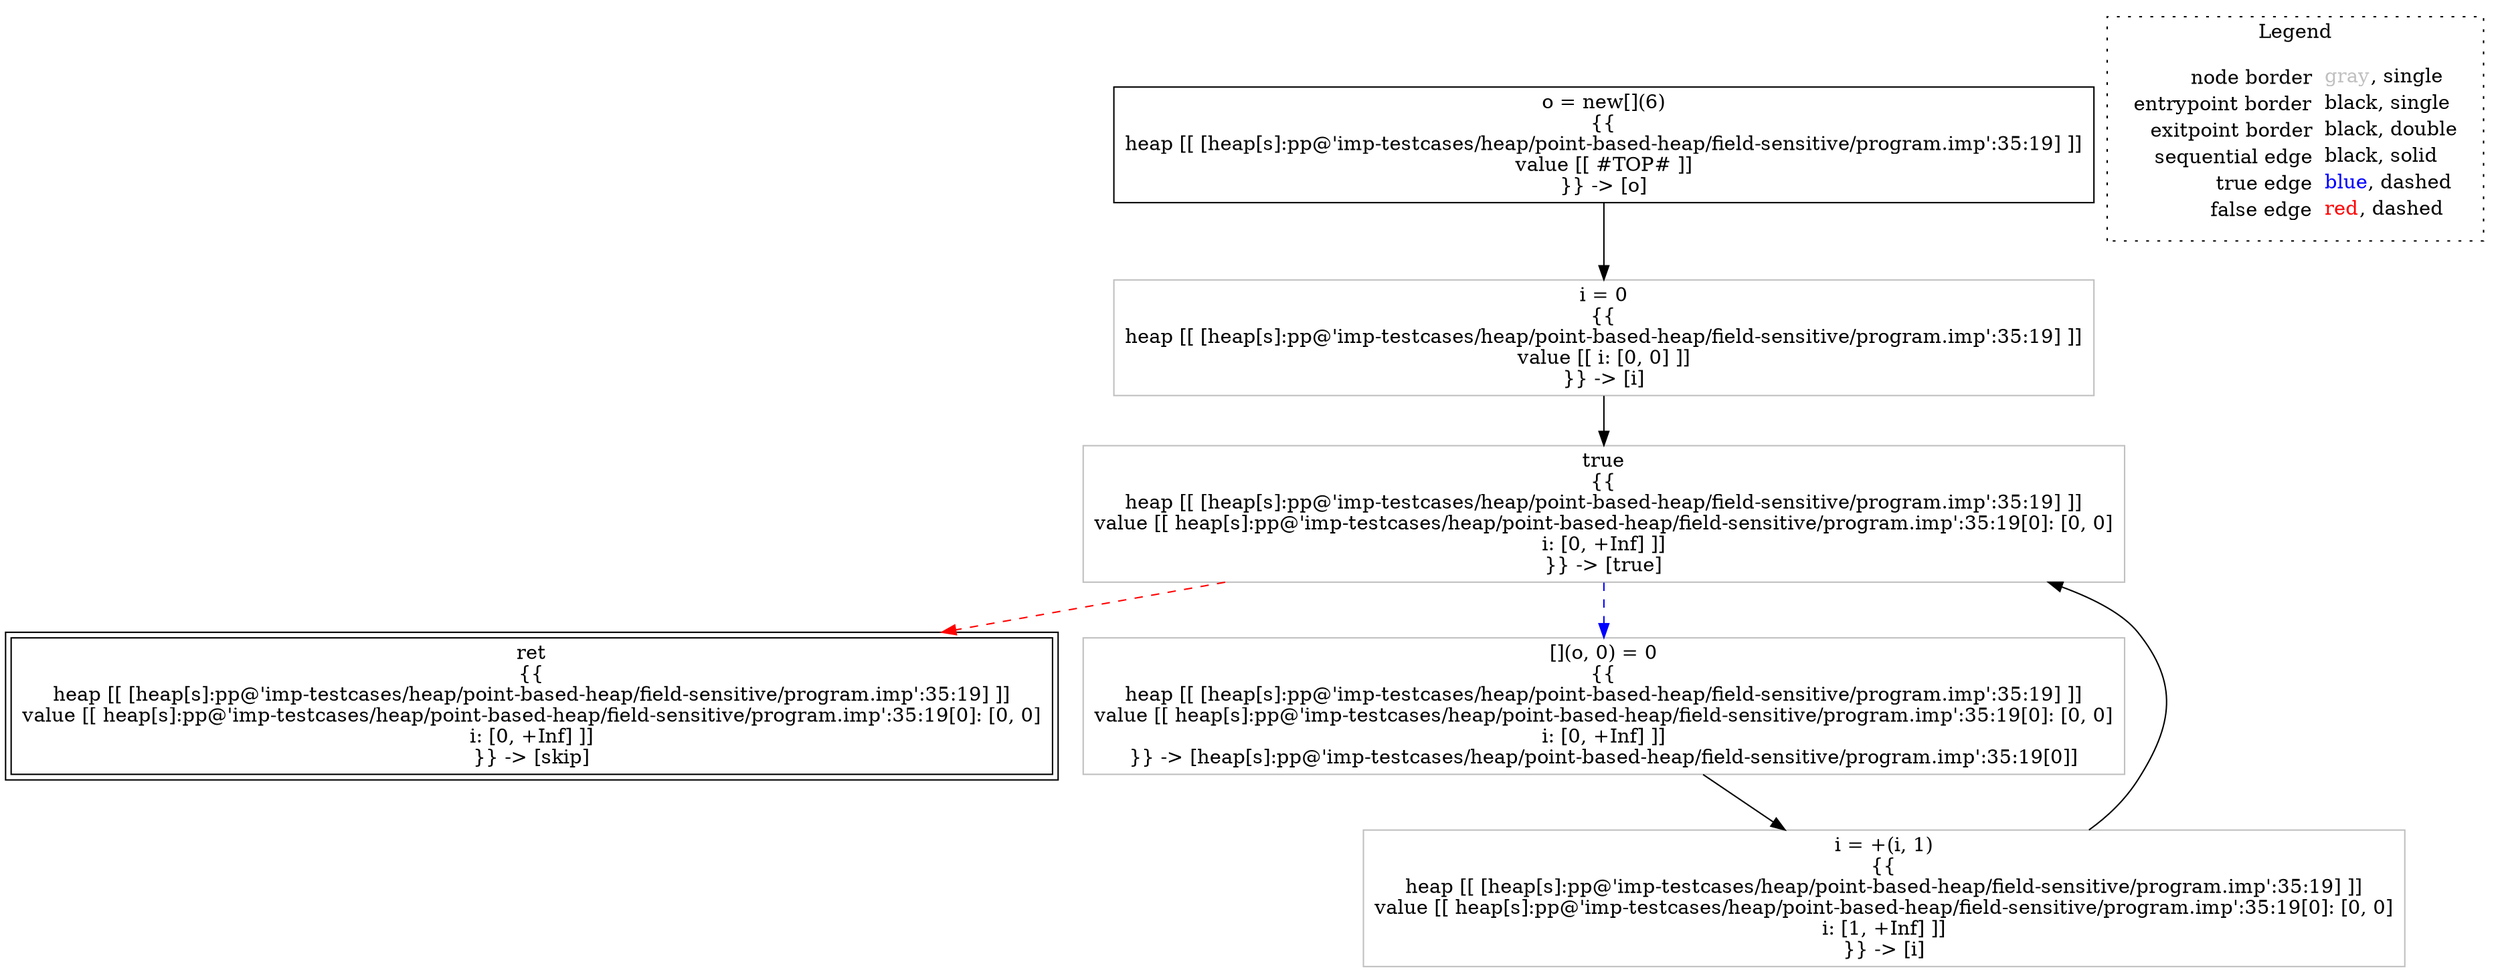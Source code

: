 digraph {
	"node0" [shape="rect",color="black",label=<o = new[](6)<BR/>{{<BR/>heap [[ [heap[s]:pp@'imp-testcases/heap/point-based-heap/field-sensitive/program.imp':35:19] ]]<BR/>value [[ #TOP# ]]<BR/>}} -&gt; [o]>];
	"node1" [shape="rect",color="black",peripheries="2",label=<ret<BR/>{{<BR/>heap [[ [heap[s]:pp@'imp-testcases/heap/point-based-heap/field-sensitive/program.imp':35:19] ]]<BR/>value [[ heap[s]:pp@'imp-testcases/heap/point-based-heap/field-sensitive/program.imp':35:19[0]: [0, 0]<BR/>i: [0, +Inf] ]]<BR/>}} -&gt; [skip]>];
	"node2" [shape="rect",color="gray",label=<true<BR/>{{<BR/>heap [[ [heap[s]:pp@'imp-testcases/heap/point-based-heap/field-sensitive/program.imp':35:19] ]]<BR/>value [[ heap[s]:pp@'imp-testcases/heap/point-based-heap/field-sensitive/program.imp':35:19[0]: [0, 0]<BR/>i: [0, +Inf] ]]<BR/>}} -&gt; [true]>];
	"node3" [shape="rect",color="gray",label=<[](o, 0) = 0<BR/>{{<BR/>heap [[ [heap[s]:pp@'imp-testcases/heap/point-based-heap/field-sensitive/program.imp':35:19] ]]<BR/>value [[ heap[s]:pp@'imp-testcases/heap/point-based-heap/field-sensitive/program.imp':35:19[0]: [0, 0]<BR/>i: [0, +Inf] ]]<BR/>}} -&gt; [heap[s]:pp@'imp-testcases/heap/point-based-heap/field-sensitive/program.imp':35:19[0]]>];
	"node4" [shape="rect",color="gray",label=<i = 0<BR/>{{<BR/>heap [[ [heap[s]:pp@'imp-testcases/heap/point-based-heap/field-sensitive/program.imp':35:19] ]]<BR/>value [[ i: [0, 0] ]]<BR/>}} -&gt; [i]>];
	"node5" [shape="rect",color="gray",label=<i = +(i, 1)<BR/>{{<BR/>heap [[ [heap[s]:pp@'imp-testcases/heap/point-based-heap/field-sensitive/program.imp':35:19] ]]<BR/>value [[ heap[s]:pp@'imp-testcases/heap/point-based-heap/field-sensitive/program.imp':35:19[0]: [0, 0]<BR/>i: [1, +Inf] ]]<BR/>}} -&gt; [i]>];
	"node0" -> "node4" [color="black"];
	"node2" -> "node1" [color="red",style="dashed"];
	"node2" -> "node3" [color="blue",style="dashed"];
	"node3" -> "node5" [color="black"];
	"node4" -> "node2" [color="black"];
	"node5" -> "node2" [color="black"];
subgraph cluster_legend {
	label="Legend";
	style=dotted;
	node [shape=plaintext];
	"legend" [label=<<table border="0" cellpadding="2" cellspacing="0" cellborder="0"><tr><td align="right">node border&nbsp;</td><td align="left"><font color="gray">gray</font>, single</td></tr><tr><td align="right">entrypoint border&nbsp;</td><td align="left"><font color="black">black</font>, single</td></tr><tr><td align="right">exitpoint border&nbsp;</td><td align="left"><font color="black">black</font>, double</td></tr><tr><td align="right">sequential edge&nbsp;</td><td align="left"><font color="black">black</font>, solid</td></tr><tr><td align="right">true edge&nbsp;</td><td align="left"><font color="blue">blue</font>, dashed</td></tr><tr><td align="right">false edge&nbsp;</td><td align="left"><font color="red">red</font>, dashed</td></tr></table>>];
}

}
